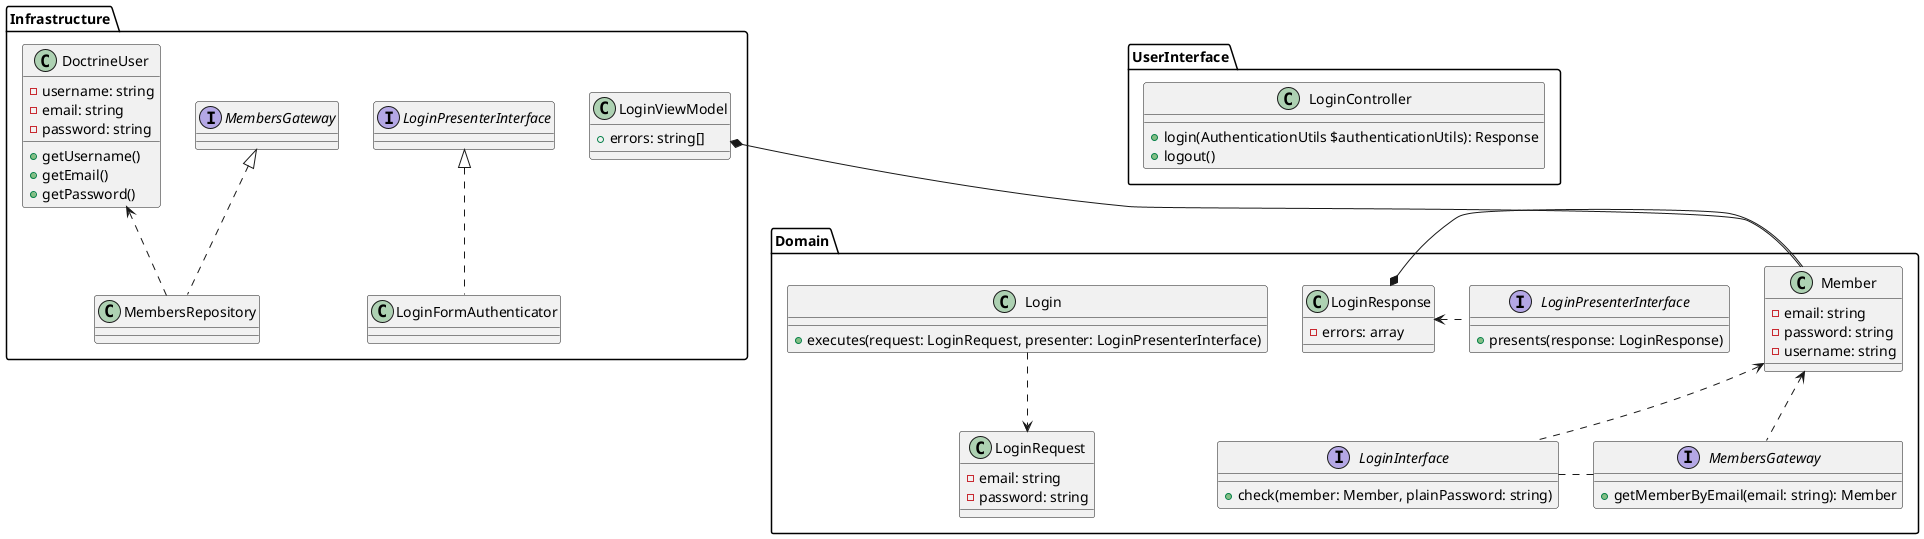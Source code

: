 @startuml

package Domain {
    class LoginRequest {
        -email: string
        -password: string
    }

    interface LoginPresenterInterface {
        +presents(response: LoginResponse)
    }

    class Login {
        +executes(request: LoginRequest, presenter: LoginPresenterInterface)
    }

    interface MembersGateway {
        +getMemberByEmail(email: string): Member
    }

    class Member {
        -email: string
        -password: string
        -username: string
    }

    class LoginResponse {
        -errors: array
    }

    Login .down.> LoginRequest

    Member <.. MembersGateway
    LoginResponse *- Member

    interface LoginInterface {
        +check(member: Member, plainPassword: string)
    }

    LoginInterface .up.> Member

    LoginInterface .right. MembersGateway

    LoginResponse <. LoginPresenterInterface
}

package UserInterface {
    class LoginController {
        +login(AuthenticationUtils $authenticationUtils): Response
        +logout()
    }
}

package Infrastructure {
    class LoginFormAuthenticator implements LoginPresenterInterface{}

    LoginViewModel *-- Member

    class LoginViewModel {
        + errors: string[]
    }

    class MembersRepository implements MembersGateway{}

    class DoctrineUser {
        - username: string
        - email: string
        - password: string

        +getUsername()
        +getEmail()
        +getPassword()
    }
    DoctrineUser <.down. MembersRepository

}

@enduml
